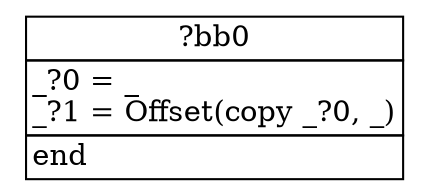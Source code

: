 digraph ControlFlowGraph {
    bb0 [shape="none", label=<<table border="0" cellborder="1" cellspacing="0"><tr><td  align="center" colspan="1">?bb0</td></tr><tr><td align="left" balign="left">_?0 = _<br/>_?1 = Offset(copy _?0, _)<br/></td></tr><tr><td align="left">end</td></tr></table>>];
}
